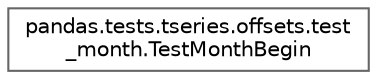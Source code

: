 digraph "Graphical Class Hierarchy"
{
 // LATEX_PDF_SIZE
  bgcolor="transparent";
  edge [fontname=Helvetica,fontsize=10,labelfontname=Helvetica,labelfontsize=10];
  node [fontname=Helvetica,fontsize=10,shape=box,height=0.2,width=0.4];
  rankdir="LR";
  Node0 [id="Node000000",label="pandas.tests.tseries.offsets.test\l_month.TestMonthBegin",height=0.2,width=0.4,color="grey40", fillcolor="white", style="filled",URL="$d1/deb/classpandas_1_1tests_1_1tseries_1_1offsets_1_1test__month_1_1TestMonthBegin.html",tooltip=" "];
}
